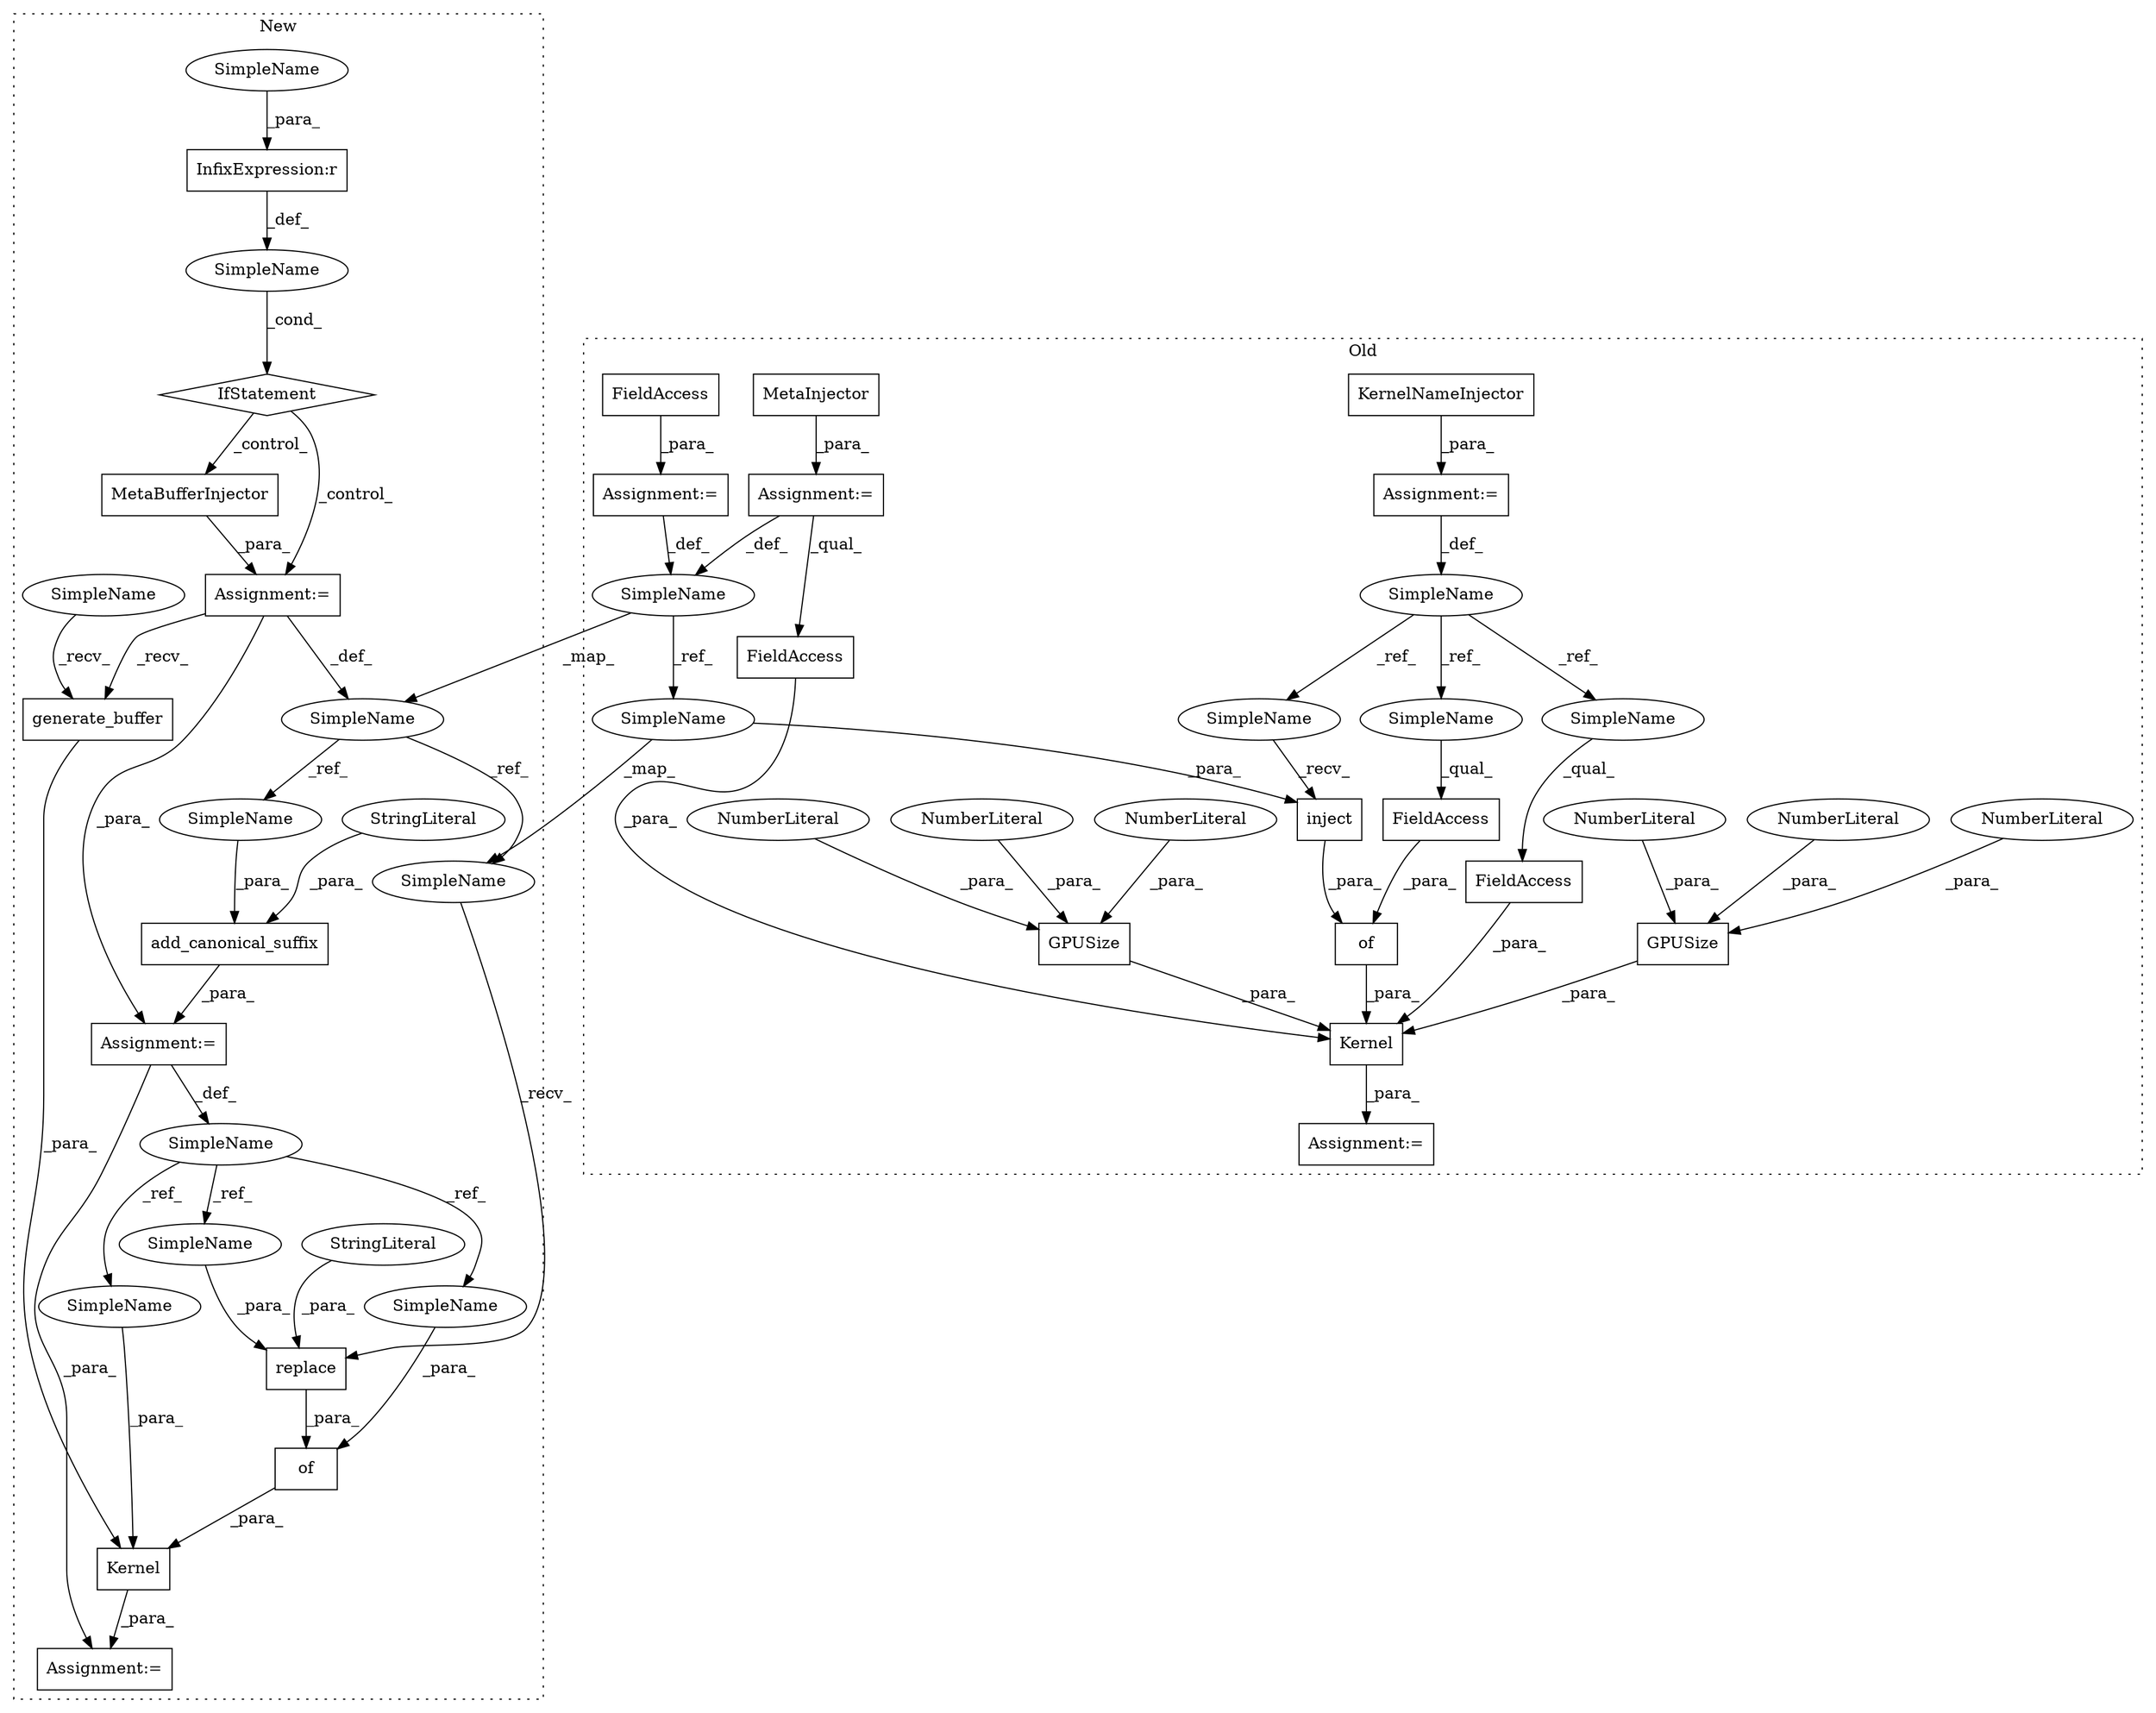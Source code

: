 digraph G {
subgraph cluster0 {
1 [label="GPUSize" a="32" s="1750,1763" l="8,1" shape="box"];
3 [label="NumberLiteral" a="34" s="1760" l="1" shape="ellipse"];
4 [label="NumberLiteral" a="34" s="1762" l="1" shape="ellipse"];
5 [label="NumberLiteral" a="34" s="1758" l="1" shape="ellipse"];
13 [label="Kernel" a="32" s="1690,1803" l="7,1" shape="box"];
14 [label="KernelNameInjector" a="32" s="1552,1573" l="19,1" shape="box"];
16 [label="FieldAccess" a="22" s="1731" l="18" shape="box"];
17 [label="FieldAccess" a="22" s="1704" l="18" shape="box"];
18 [label="FieldAccess" a="22" s="1783" l="20" shape="box"];
19 [label="of" a="32" s="1701,1729" l="3,1" shape="box"];
20 [label="MetaInjector" a="32" s="1397" l="14" shape="box"];
22 [label="SimpleName" a="42" s="1601" l="6" shape="ellipse"];
23 [label="Assignment:=" a="7" s="1586" l="1" shape="box"];
24 [label="Assignment:=" a="7" s="1396" l="1" shape="box"];
27 [label="Assignment:=" a="7" s="1689" l="1" shape="box"];
29 [label="GPUSize" a="32" s="1765,1781" l="8,1" shape="box"];
30 [label="NumberLiteral" a="34" s="1778" l="1" shape="ellipse"];
31 [label="NumberLiteral" a="34" s="1773" l="4" shape="ellipse"];
32 [label="NumberLiteral" a="34" s="1780" l="1" shape="ellipse"];
33 [label="FieldAccess" a="22" s="1587" l="8" shape="box"];
34 [label="inject" a="32" s="1663,1676" l="7,1" shape="box"];
36 [label="SimpleName" a="42" s="1538" l="13" shape="ellipse"];
37 [label="Assignment:=" a="7" s="1551" l="1" shape="box"];
45 [label="SimpleName" a="42" s="1670" l="6" shape="ellipse"];
46 [label="SimpleName" a="42" s="1731" l="13" shape="ellipse"];
47 [label="SimpleName" a="42" s="1649" l="13" shape="ellipse"];
48 [label="SimpleName" a="42" s="1704" l="13" shape="ellipse"];
label = "Old";
style="dotted";
}
subgraph cluster1 {
2 [label="generate_buffer" a="32" s="1450" l="17" shape="box"];
6 [label="MetaBufferInjector" a="32" s="1060" l="20" shape="box"];
7 [label="InfixExpression:r" a="27" s="1022" l="4" shape="box"];
8 [label="SimpleName" a="42" s="" l="" shape="ellipse"];
9 [label="IfStatement" a="25" s="999,1030" l="4,2" shape="diamond"];
10 [label="of" a="32" s="1399,1418" l="3,1" shape="box"];
11 [label="replace" a="32" s="1341,1374" l="8,1" shape="box"];
12 [label="add_canonical_suffix" a="32" s="1283,1320" l="21,1" shape="box"];
15 [label="StringLiteral" a="45" s="1349" l="15" shape="ellipse"];
21 [label="SimpleName" a="42" s="1219" l="6" shape="ellipse"];
25 [label="Kernel" a="32" s="1388,1467" l="7,1" shape="box"];
26 [label="Assignment:=" a="7" s="1059" l="1" shape="box"];
28 [label="Assignment:=" a="7" s="1387" l="1" shape="box"];
35 [label="SimpleName" a="42" s="1268" l="9" shape="ellipse"];
38 [label="StringLiteral" a="45" s="1304" l="9" shape="ellipse"];
39 [label="Assignment:=" a="7" s="1277" l="1" shape="box"];
40 [label="SimpleName" a="42" s="1420" l="9" shape="ellipse"];
41 [label="SimpleName" a="42" s="1365" l="9" shape="ellipse"];
42 [label="SimpleName" a="42" s="1402" l="9" shape="ellipse"];
43 [label="SimpleName" a="42" s="1430" l="19" shape="ellipse"];
44 [label="SimpleName" a="42" s="1003" l="19" shape="ellipse"];
49 [label="SimpleName" a="42" s="1314" l="6" shape="ellipse"];
50 [label="SimpleName" a="42" s="1334" l="6" shape="ellipse"];
label = "New";
style="dotted";
}
1 -> 13 [label="_para_"];
2 -> 25 [label="_para_"];
3 -> 1 [label="_para_"];
4 -> 1 [label="_para_"];
5 -> 1 [label="_para_"];
6 -> 26 [label="_para_"];
7 -> 8 [label="_def_"];
8 -> 9 [label="_cond_"];
9 -> 6 [label="_control_"];
9 -> 26 [label="_control_"];
10 -> 25 [label="_para_"];
11 -> 10 [label="_para_"];
12 -> 39 [label="_para_"];
13 -> 27 [label="_para_"];
14 -> 37 [label="_para_"];
15 -> 11 [label="_para_"];
16 -> 13 [label="_para_"];
17 -> 19 [label="_para_"];
18 -> 13 [label="_para_"];
19 -> 13 [label="_para_"];
20 -> 24 [label="_para_"];
21 -> 50 [label="_ref_"];
21 -> 49 [label="_ref_"];
22 -> 21 [label="_map_"];
22 -> 45 [label="_ref_"];
23 -> 22 [label="_def_"];
24 -> 22 [label="_def_"];
24 -> 18 [label="_qual_"];
25 -> 28 [label="_para_"];
26 -> 39 [label="_para_"];
26 -> 21 [label="_def_"];
26 -> 2 [label="_recv_"];
29 -> 13 [label="_para_"];
30 -> 29 [label="_para_"];
31 -> 29 [label="_para_"];
32 -> 29 [label="_para_"];
33 -> 23 [label="_para_"];
34 -> 19 [label="_para_"];
35 -> 40 [label="_ref_"];
35 -> 41 [label="_ref_"];
35 -> 42 [label="_ref_"];
36 -> 46 [label="_ref_"];
36 -> 47 [label="_ref_"];
36 -> 48 [label="_ref_"];
37 -> 36 [label="_def_"];
38 -> 12 [label="_para_"];
39 -> 35 [label="_def_"];
39 -> 28 [label="_para_"];
40 -> 25 [label="_para_"];
41 -> 11 [label="_para_"];
42 -> 10 [label="_para_"];
43 -> 2 [label="_recv_"];
44 -> 7 [label="_para_"];
45 -> 34 [label="_para_"];
45 -> 50 [label="_map_"];
46 -> 16 [label="_qual_"];
47 -> 34 [label="_recv_"];
48 -> 17 [label="_qual_"];
49 -> 12 [label="_para_"];
50 -> 11 [label="_recv_"];
}